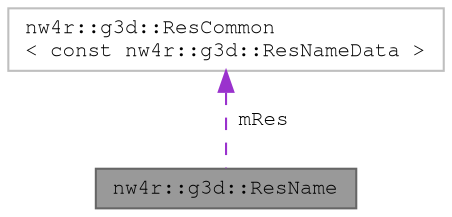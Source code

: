 digraph "nw4r::g3d::ResName"
{
 // LATEX_PDF_SIZE
  bgcolor="transparent";
  edge [fontname=FreeMono,fontsize=10,labelfontname=FreeMono,labelfontsize=10];
  node [fontname=FreeMono,fontsize=10,shape=box,height=0.2,width=0.4];
  Node1 [label="nw4r::g3d::ResName",height=0.2,width=0.4,color="gray40", fillcolor="grey60", style="filled", fontcolor="black",tooltip=" "];
  Node2 -> Node1 [dir="back",color="darkorchid3",style="dashed",label=" mRes" ];
  Node2 [label="nw4r::g3d::ResCommon\l\< const nw4r::g3d::ResNameData \>",height=0.2,width=0.4,color="grey75", fillcolor="white", style="filled",URL="$classnw4r_1_1g3d_1_1_res_common.html",tooltip=" "];
}
